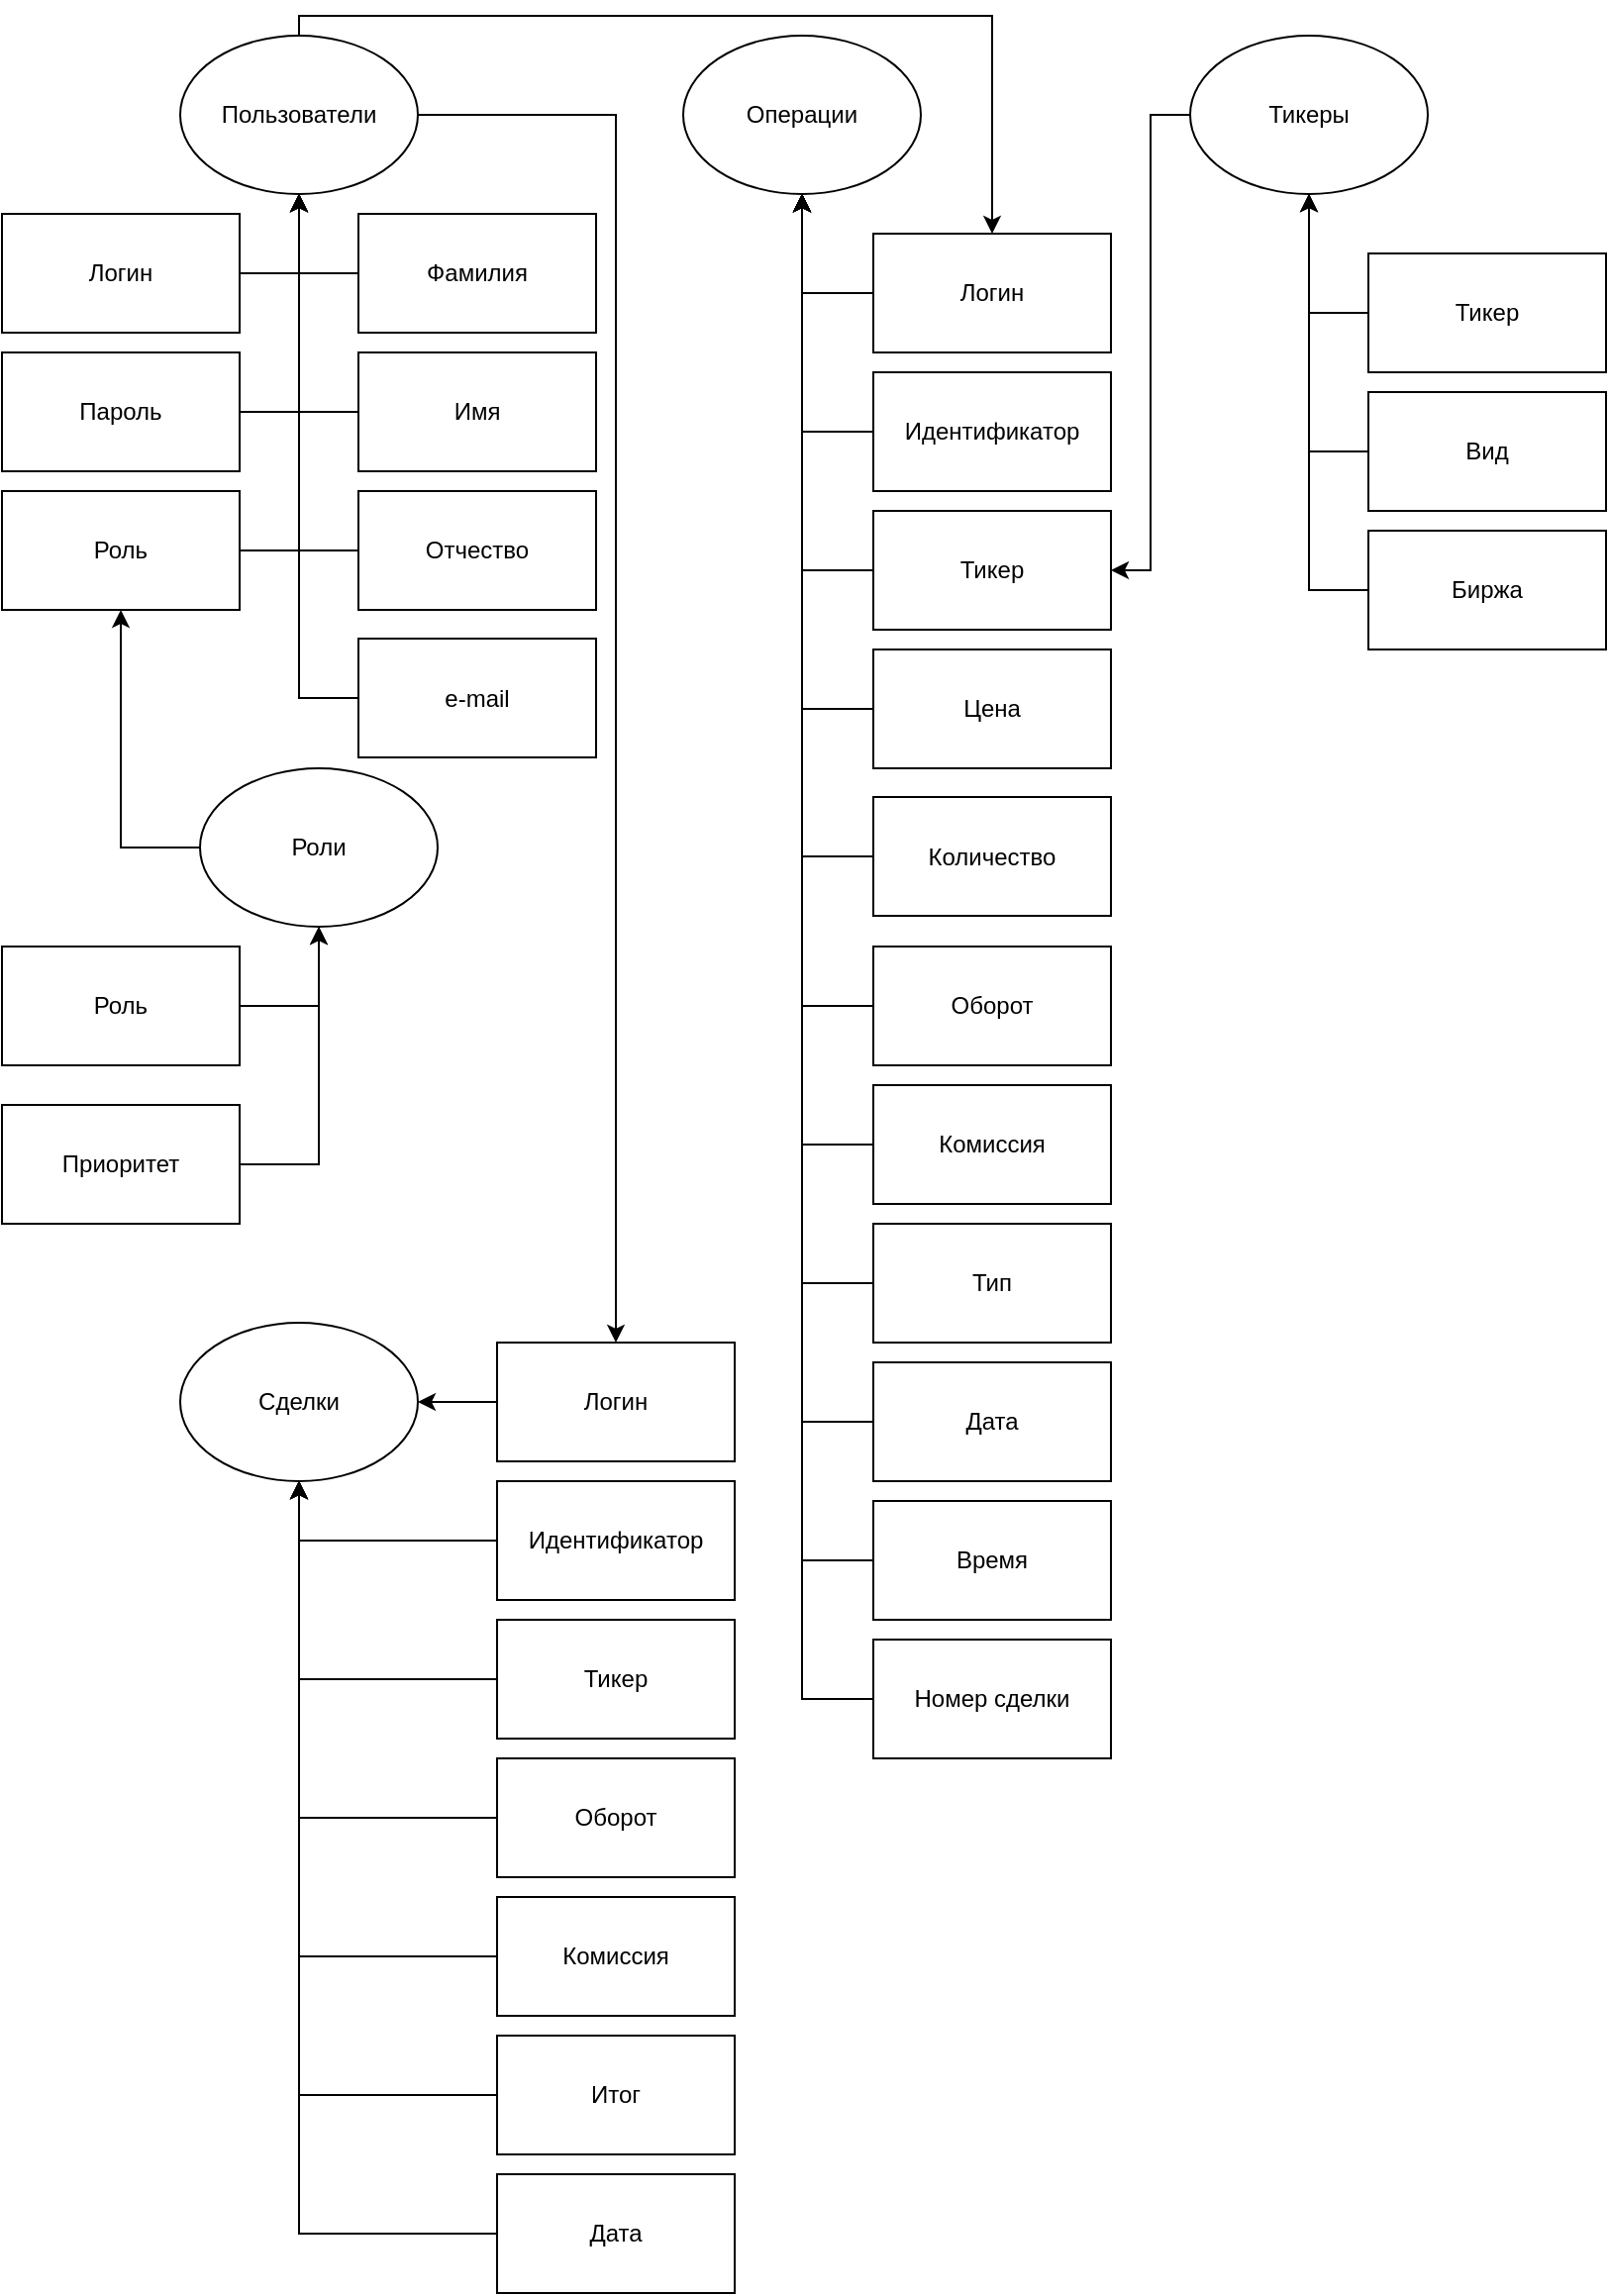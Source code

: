 <mxfile version="25.0.3">
  <diagram name="Страница — 1" id="Is2f2-D6wVsWFYw5bFZH">
    <mxGraphModel dx="1687" dy="921" grid="1" gridSize="10" guides="1" tooltips="1" connect="1" arrows="1" fold="1" page="1" pageScale="1" pageWidth="827" pageHeight="1169" math="0" shadow="0">
      <root>
        <mxCell id="0" />
        <mxCell id="1" parent="0" />
        <mxCell id="DN-N1Pua4XSr7AiHZxMT-4" value="Операции" style="ellipse;whiteSpace=wrap;html=1;" parent="1" vertex="1">
          <mxGeometry x="353" y="30" width="120" height="80" as="geometry" />
        </mxCell>
        <mxCell id="DN-N1Pua4XSr7AiHZxMT-7" style="edgeStyle=orthogonalEdgeStyle;rounded=0;orthogonalLoop=1;jettySize=auto;html=1;exitX=0;exitY=0.5;exitDx=0;exitDy=0;entryX=1;entryY=0.5;entryDx=0;entryDy=0;" parent="1" source="DN-N1Pua4XSr7AiHZxMT-6" target="DN-N1Pua4XSr7AiHZxMT-40" edge="1">
          <mxGeometry relative="1" as="geometry">
            <mxPoint x="479" y="70" as="targetPoint" />
          </mxGeometry>
        </mxCell>
        <mxCell id="DN-N1Pua4XSr7AiHZxMT-6" value="Тикеры" style="ellipse;whiteSpace=wrap;html=1;" parent="1" vertex="1">
          <mxGeometry x="609" y="30" width="120" height="80" as="geometry" />
        </mxCell>
        <mxCell id="DN-N1Pua4XSr7AiHZxMT-9" style="edgeStyle=orthogonalEdgeStyle;rounded=0;orthogonalLoop=1;jettySize=auto;html=1;exitX=0.5;exitY=0;exitDx=0;exitDy=0;entryX=0.5;entryY=0;entryDx=0;entryDy=0;" parent="1" source="DN-N1Pua4XSr7AiHZxMT-8" target="DN-N1Pua4XSr7AiHZxMT-44" edge="1">
          <mxGeometry relative="1" as="geometry">
            <Array as="points">
              <mxPoint x="159" y="20" />
              <mxPoint x="509" y="20" />
            </Array>
          </mxGeometry>
        </mxCell>
        <mxCell id="DN-N1Pua4XSr7AiHZxMT-66" style="edgeStyle=orthogonalEdgeStyle;rounded=0;orthogonalLoop=1;jettySize=auto;html=1;exitX=1;exitY=0.5;exitDx=0;exitDy=0;entryX=0.5;entryY=0;entryDx=0;entryDy=0;" parent="1" source="DN-N1Pua4XSr7AiHZxMT-8" target="DN-N1Pua4XSr7AiHZxMT-65" edge="1">
          <mxGeometry relative="1" as="geometry">
            <Array as="points">
              <mxPoint x="319" y="70" />
              <mxPoint x="319" y="690" />
            </Array>
          </mxGeometry>
        </mxCell>
        <mxCell id="DN-N1Pua4XSr7AiHZxMT-8" value="Пользователи" style="ellipse;whiteSpace=wrap;html=1;" parent="1" vertex="1">
          <mxGeometry x="99" y="30" width="120" height="80" as="geometry" />
        </mxCell>
        <mxCell id="DN-N1Pua4XSr7AiHZxMT-13" style="edgeStyle=orthogonalEdgeStyle;rounded=0;orthogonalLoop=1;jettySize=auto;html=1;exitX=0;exitY=0.5;exitDx=0;exitDy=0;entryX=0.5;entryY=1;entryDx=0;entryDy=0;" parent="1" source="DN-N1Pua4XSr7AiHZxMT-10" target="DN-N1Pua4XSr7AiHZxMT-6" edge="1">
          <mxGeometry relative="1" as="geometry" />
        </mxCell>
        <mxCell id="DN-N1Pua4XSr7AiHZxMT-10" value="Тикер" style="rounded=0;whiteSpace=wrap;html=1;" parent="1" vertex="1">
          <mxGeometry x="699" y="140" width="120" height="60" as="geometry" />
        </mxCell>
        <mxCell id="DN-N1Pua4XSr7AiHZxMT-37" style="edgeStyle=orthogonalEdgeStyle;rounded=0;orthogonalLoop=1;jettySize=auto;html=1;exitX=0;exitY=0.5;exitDx=0;exitDy=0;entryX=0.5;entryY=1;entryDx=0;entryDy=0;" parent="1" source="DN-N1Pua4XSr7AiHZxMT-11" target="DN-N1Pua4XSr7AiHZxMT-6" edge="1">
          <mxGeometry relative="1" as="geometry" />
        </mxCell>
        <mxCell id="DN-N1Pua4XSr7AiHZxMT-11" value="Вид" style="rounded=0;whiteSpace=wrap;html=1;" parent="1" vertex="1">
          <mxGeometry x="699" y="210" width="120" height="60" as="geometry" />
        </mxCell>
        <mxCell id="DN-N1Pua4XSr7AiHZxMT-38" style="edgeStyle=orthogonalEdgeStyle;rounded=0;orthogonalLoop=1;jettySize=auto;html=1;exitX=0;exitY=0.5;exitDx=0;exitDy=0;entryX=0.5;entryY=1;entryDx=0;entryDy=0;" parent="1" source="DN-N1Pua4XSr7AiHZxMT-12" target="DN-N1Pua4XSr7AiHZxMT-6" edge="1">
          <mxGeometry relative="1" as="geometry" />
        </mxCell>
        <mxCell id="DN-N1Pua4XSr7AiHZxMT-12" value="Биржа" style="rounded=0;whiteSpace=wrap;html=1;" parent="1" vertex="1">
          <mxGeometry x="699" y="280" width="120" height="60" as="geometry" />
        </mxCell>
        <mxCell id="DN-N1Pua4XSr7AiHZxMT-19" style="edgeStyle=orthogonalEdgeStyle;rounded=0;orthogonalLoop=1;jettySize=auto;html=1;exitX=1;exitY=0.5;exitDx=0;exitDy=0;entryX=0.5;entryY=1;entryDx=0;entryDy=0;" parent="1" source="DN-N1Pua4XSr7AiHZxMT-16" target="DN-N1Pua4XSr7AiHZxMT-8" edge="1">
          <mxGeometry relative="1" as="geometry" />
        </mxCell>
        <mxCell id="DN-N1Pua4XSr7AiHZxMT-16" value="Логин" style="rounded=0;whiteSpace=wrap;html=1;" parent="1" vertex="1">
          <mxGeometry x="9" y="120" width="120" height="60" as="geometry" />
        </mxCell>
        <mxCell id="DN-N1Pua4XSr7AiHZxMT-20" style="edgeStyle=orthogonalEdgeStyle;rounded=0;orthogonalLoop=1;jettySize=auto;html=1;exitX=1;exitY=0.5;exitDx=0;exitDy=0;entryX=0.5;entryY=1;entryDx=0;entryDy=0;" parent="1" source="DN-N1Pua4XSr7AiHZxMT-17" target="DN-N1Pua4XSr7AiHZxMT-8" edge="1">
          <mxGeometry relative="1" as="geometry" />
        </mxCell>
        <mxCell id="DN-N1Pua4XSr7AiHZxMT-17" value="Пароль" style="rounded=0;whiteSpace=wrap;html=1;" parent="1" vertex="1">
          <mxGeometry x="9" y="190" width="120" height="60" as="geometry" />
        </mxCell>
        <mxCell id="DN-N1Pua4XSr7AiHZxMT-21" style="edgeStyle=orthogonalEdgeStyle;rounded=0;orthogonalLoop=1;jettySize=auto;html=1;exitX=1;exitY=0.5;exitDx=0;exitDy=0;entryX=0.5;entryY=1;entryDx=0;entryDy=0;" parent="1" source="DN-N1Pua4XSr7AiHZxMT-18" target="DN-N1Pua4XSr7AiHZxMT-8" edge="1">
          <mxGeometry relative="1" as="geometry" />
        </mxCell>
        <mxCell id="DN-N1Pua4XSr7AiHZxMT-18" value="Роль" style="rounded=0;whiteSpace=wrap;html=1;" parent="1" vertex="1">
          <mxGeometry x="9" y="260" width="120" height="60" as="geometry" />
        </mxCell>
        <mxCell id="DN-N1Pua4XSr7AiHZxMT-23" style="edgeStyle=orthogonalEdgeStyle;rounded=0;orthogonalLoop=1;jettySize=auto;html=1;exitX=0;exitY=0.5;exitDx=0;exitDy=0;entryX=0.5;entryY=1;entryDx=0;entryDy=0;" parent="1" source="DN-N1Pua4XSr7AiHZxMT-22" target="DN-N1Pua4XSr7AiHZxMT-18" edge="1">
          <mxGeometry relative="1" as="geometry" />
        </mxCell>
        <mxCell id="DN-N1Pua4XSr7AiHZxMT-22" value="Роли" style="ellipse;whiteSpace=wrap;html=1;" parent="1" vertex="1">
          <mxGeometry x="109" y="400" width="120" height="80" as="geometry" />
        </mxCell>
        <mxCell id="DN-N1Pua4XSr7AiHZxMT-26" style="edgeStyle=orthogonalEdgeStyle;rounded=0;orthogonalLoop=1;jettySize=auto;html=1;exitX=1;exitY=0.5;exitDx=0;exitDy=0;entryX=0.5;entryY=1;entryDx=0;entryDy=0;" parent="1" source="DN-N1Pua4XSr7AiHZxMT-24" target="DN-N1Pua4XSr7AiHZxMT-22" edge="1">
          <mxGeometry relative="1" as="geometry" />
        </mxCell>
        <mxCell id="DN-N1Pua4XSr7AiHZxMT-24" value="Роль" style="rounded=0;whiteSpace=wrap;html=1;" parent="1" vertex="1">
          <mxGeometry x="9" y="490" width="120" height="60" as="geometry" />
        </mxCell>
        <mxCell id="DN-N1Pua4XSr7AiHZxMT-27" style="edgeStyle=orthogonalEdgeStyle;rounded=0;orthogonalLoop=1;jettySize=auto;html=1;exitX=1;exitY=0.5;exitDx=0;exitDy=0;entryX=0.5;entryY=1;entryDx=0;entryDy=0;" parent="1" source="DN-N1Pua4XSr7AiHZxMT-25" target="DN-N1Pua4XSr7AiHZxMT-22" edge="1">
          <mxGeometry relative="1" as="geometry" />
        </mxCell>
        <mxCell id="DN-N1Pua4XSr7AiHZxMT-25" value="Приоритет" style="rounded=0;whiteSpace=wrap;html=1;" parent="1" vertex="1">
          <mxGeometry x="9" y="570" width="120" height="60" as="geometry" />
        </mxCell>
        <mxCell id="DN-N1Pua4XSr7AiHZxMT-33" style="edgeStyle=orthogonalEdgeStyle;rounded=0;orthogonalLoop=1;jettySize=auto;html=1;exitX=0;exitY=0.5;exitDx=0;exitDy=0;entryX=0.5;entryY=1;entryDx=0;entryDy=0;" parent="1" source="DN-N1Pua4XSr7AiHZxMT-28" target="DN-N1Pua4XSr7AiHZxMT-8" edge="1">
          <mxGeometry relative="1" as="geometry" />
        </mxCell>
        <mxCell id="DN-N1Pua4XSr7AiHZxMT-28" value="Фамилия" style="rounded=0;whiteSpace=wrap;html=1;" parent="1" vertex="1">
          <mxGeometry x="189" y="120" width="120" height="60" as="geometry" />
        </mxCell>
        <mxCell id="DN-N1Pua4XSr7AiHZxMT-32" style="edgeStyle=orthogonalEdgeStyle;rounded=0;orthogonalLoop=1;jettySize=auto;html=1;exitX=0;exitY=0.5;exitDx=0;exitDy=0;entryX=0.5;entryY=1;entryDx=0;entryDy=0;" parent="1" source="DN-N1Pua4XSr7AiHZxMT-29" target="DN-N1Pua4XSr7AiHZxMT-8" edge="1">
          <mxGeometry relative="1" as="geometry" />
        </mxCell>
        <mxCell id="DN-N1Pua4XSr7AiHZxMT-29" value="Имя" style="rounded=0;whiteSpace=wrap;html=1;" parent="1" vertex="1">
          <mxGeometry x="189" y="190" width="120" height="60" as="geometry" />
        </mxCell>
        <mxCell id="DN-N1Pua4XSr7AiHZxMT-31" style="edgeStyle=orthogonalEdgeStyle;rounded=0;orthogonalLoop=1;jettySize=auto;html=1;exitX=0;exitY=0.5;exitDx=0;exitDy=0;entryX=0.5;entryY=1;entryDx=0;entryDy=0;" parent="1" source="DN-N1Pua4XSr7AiHZxMT-30" target="DN-N1Pua4XSr7AiHZxMT-8" edge="1">
          <mxGeometry relative="1" as="geometry" />
        </mxCell>
        <mxCell id="DN-N1Pua4XSr7AiHZxMT-30" value="Отчество" style="rounded=0;whiteSpace=wrap;html=1;" parent="1" vertex="1">
          <mxGeometry x="189" y="260" width="120" height="60" as="geometry" />
        </mxCell>
        <mxCell id="DN-N1Pua4XSr7AiHZxMT-35" style="edgeStyle=orthogonalEdgeStyle;rounded=0;orthogonalLoop=1;jettySize=auto;html=1;exitX=0;exitY=0.5;exitDx=0;exitDy=0;entryX=0.5;entryY=1;entryDx=0;entryDy=0;" parent="1" source="DN-N1Pua4XSr7AiHZxMT-34" target="DN-N1Pua4XSr7AiHZxMT-8" edge="1">
          <mxGeometry relative="1" as="geometry" />
        </mxCell>
        <mxCell id="DN-N1Pua4XSr7AiHZxMT-34" value="e-mail" style="rounded=0;whiteSpace=wrap;html=1;" parent="1" vertex="1">
          <mxGeometry x="189" y="334.5" width="120" height="60" as="geometry" />
        </mxCell>
        <mxCell id="DN-N1Pua4XSr7AiHZxMT-46" style="edgeStyle=orthogonalEdgeStyle;rounded=0;orthogonalLoop=1;jettySize=auto;html=1;exitX=0;exitY=0.5;exitDx=0;exitDy=0;entryX=0.5;entryY=1;entryDx=0;entryDy=0;" parent="1" source="DN-N1Pua4XSr7AiHZxMT-39" target="DN-N1Pua4XSr7AiHZxMT-4" edge="1">
          <mxGeometry relative="1" as="geometry" />
        </mxCell>
        <mxCell id="DN-N1Pua4XSr7AiHZxMT-39" value="Идентификатор" style="rounded=0;whiteSpace=wrap;html=1;" parent="1" vertex="1">
          <mxGeometry x="449" y="200" width="120" height="60" as="geometry" />
        </mxCell>
        <mxCell id="DN-N1Pua4XSr7AiHZxMT-48" style="edgeStyle=orthogonalEdgeStyle;rounded=0;orthogonalLoop=1;jettySize=auto;html=1;exitX=0;exitY=0.5;exitDx=0;exitDy=0;entryX=0.5;entryY=1;entryDx=0;entryDy=0;" parent="1" source="DN-N1Pua4XSr7AiHZxMT-40" target="DN-N1Pua4XSr7AiHZxMT-4" edge="1">
          <mxGeometry relative="1" as="geometry" />
        </mxCell>
        <mxCell id="DN-N1Pua4XSr7AiHZxMT-40" value="Тикер" style="rounded=0;whiteSpace=wrap;html=1;" parent="1" vertex="1">
          <mxGeometry x="449" y="270" width="120" height="60" as="geometry" />
        </mxCell>
        <mxCell id="DN-N1Pua4XSr7AiHZxMT-49" style="edgeStyle=orthogonalEdgeStyle;rounded=0;orthogonalLoop=1;jettySize=auto;html=1;exitX=0;exitY=0.5;exitDx=0;exitDy=0;entryX=0.5;entryY=1;entryDx=0;entryDy=0;" parent="1" source="DN-N1Pua4XSr7AiHZxMT-41" target="DN-N1Pua4XSr7AiHZxMT-4" edge="1">
          <mxGeometry relative="1" as="geometry" />
        </mxCell>
        <mxCell id="DN-N1Pua4XSr7AiHZxMT-41" value="Цена" style="rounded=0;whiteSpace=wrap;html=1;" parent="1" vertex="1">
          <mxGeometry x="449" y="340" width="120" height="60" as="geometry" />
        </mxCell>
        <mxCell id="DN-N1Pua4XSr7AiHZxMT-51" style="edgeStyle=orthogonalEdgeStyle;rounded=0;orthogonalLoop=1;jettySize=auto;html=1;exitX=0;exitY=0.5;exitDx=0;exitDy=0;entryX=0.5;entryY=1;entryDx=0;entryDy=0;" parent="1" source="DN-N1Pua4XSr7AiHZxMT-42" target="DN-N1Pua4XSr7AiHZxMT-4" edge="1">
          <mxGeometry relative="1" as="geometry" />
        </mxCell>
        <mxCell id="DN-N1Pua4XSr7AiHZxMT-42" value="Количество" style="rounded=0;whiteSpace=wrap;html=1;" parent="1" vertex="1">
          <mxGeometry x="449" y="414.5" width="120" height="60" as="geometry" />
        </mxCell>
        <mxCell id="DN-N1Pua4XSr7AiHZxMT-52" style="edgeStyle=orthogonalEdgeStyle;rounded=0;orthogonalLoop=1;jettySize=auto;html=1;exitX=0;exitY=0.5;exitDx=0;exitDy=0;entryX=0.5;entryY=1;entryDx=0;entryDy=0;" parent="1" source="DN-N1Pua4XSr7AiHZxMT-43" target="DN-N1Pua4XSr7AiHZxMT-4" edge="1">
          <mxGeometry relative="1" as="geometry" />
        </mxCell>
        <mxCell id="DN-N1Pua4XSr7AiHZxMT-43" value="Оборот" style="rounded=0;whiteSpace=wrap;html=1;" parent="1" vertex="1">
          <mxGeometry x="449" y="490" width="120" height="60" as="geometry" />
        </mxCell>
        <mxCell id="DN-N1Pua4XSr7AiHZxMT-45" style="edgeStyle=orthogonalEdgeStyle;rounded=0;orthogonalLoop=1;jettySize=auto;html=1;exitX=0;exitY=0.5;exitDx=0;exitDy=0;entryX=0.5;entryY=1;entryDx=0;entryDy=0;" parent="1" source="DN-N1Pua4XSr7AiHZxMT-44" target="DN-N1Pua4XSr7AiHZxMT-4" edge="1">
          <mxGeometry relative="1" as="geometry" />
        </mxCell>
        <mxCell id="DN-N1Pua4XSr7AiHZxMT-44" value="Логин" style="rounded=0;whiteSpace=wrap;html=1;" parent="1" vertex="1">
          <mxGeometry x="449" y="130" width="120" height="60" as="geometry" />
        </mxCell>
        <mxCell id="DN-N1Pua4XSr7AiHZxMT-54" style="edgeStyle=orthogonalEdgeStyle;rounded=0;orthogonalLoop=1;jettySize=auto;html=1;exitX=0;exitY=0.5;exitDx=0;exitDy=0;entryX=0.5;entryY=1;entryDx=0;entryDy=0;" parent="1" source="DN-N1Pua4XSr7AiHZxMT-53" target="DN-N1Pua4XSr7AiHZxMT-4" edge="1">
          <mxGeometry relative="1" as="geometry" />
        </mxCell>
        <mxCell id="DN-N1Pua4XSr7AiHZxMT-53" value="Тип" style="rounded=0;whiteSpace=wrap;html=1;" parent="1" vertex="1">
          <mxGeometry x="449" y="630" width="120" height="60" as="geometry" />
        </mxCell>
        <mxCell id="DN-N1Pua4XSr7AiHZxMT-58" style="edgeStyle=orthogonalEdgeStyle;rounded=0;orthogonalLoop=1;jettySize=auto;html=1;exitX=0;exitY=0.5;exitDx=0;exitDy=0;entryX=0.5;entryY=1;entryDx=0;entryDy=0;" parent="1" source="DN-N1Pua4XSr7AiHZxMT-55" target="DN-N1Pua4XSr7AiHZxMT-4" edge="1">
          <mxGeometry relative="1" as="geometry" />
        </mxCell>
        <mxCell id="DN-N1Pua4XSr7AiHZxMT-55" value="Дата" style="rounded=0;whiteSpace=wrap;html=1;" parent="1" vertex="1">
          <mxGeometry x="449" y="700" width="120" height="60" as="geometry" />
        </mxCell>
        <mxCell id="DN-N1Pua4XSr7AiHZxMT-57" style="edgeStyle=orthogonalEdgeStyle;rounded=0;orthogonalLoop=1;jettySize=auto;html=1;exitX=0;exitY=0.5;exitDx=0;exitDy=0;entryX=0.5;entryY=1;entryDx=0;entryDy=0;" parent="1" source="DN-N1Pua4XSr7AiHZxMT-56" target="DN-N1Pua4XSr7AiHZxMT-4" edge="1">
          <mxGeometry relative="1" as="geometry" />
        </mxCell>
        <mxCell id="DN-N1Pua4XSr7AiHZxMT-56" value="Время" style="rounded=0;whiteSpace=wrap;html=1;" parent="1" vertex="1">
          <mxGeometry x="449" y="770" width="120" height="60" as="geometry" />
        </mxCell>
        <mxCell id="DN-N1Pua4XSr7AiHZxMT-61" style="edgeStyle=orthogonalEdgeStyle;rounded=0;orthogonalLoop=1;jettySize=auto;html=1;exitX=0;exitY=0.5;exitDx=0;exitDy=0;entryX=0.5;entryY=1;entryDx=0;entryDy=0;" parent="1" source="DN-N1Pua4XSr7AiHZxMT-60" target="DN-N1Pua4XSr7AiHZxMT-4" edge="1">
          <mxGeometry relative="1" as="geometry" />
        </mxCell>
        <mxCell id="DN-N1Pua4XSr7AiHZxMT-60" value="Комиссия" style="rounded=0;whiteSpace=wrap;html=1;" parent="1" vertex="1">
          <mxGeometry x="449" y="560" width="120" height="60" as="geometry" />
        </mxCell>
        <mxCell id="DN-N1Pua4XSr7AiHZxMT-62" value="Сделки" style="ellipse;whiteSpace=wrap;html=1;" parent="1" vertex="1">
          <mxGeometry x="99" y="680" width="120" height="80" as="geometry" />
        </mxCell>
        <mxCell id="DN-N1Pua4XSr7AiHZxMT-64" style="edgeStyle=orthogonalEdgeStyle;rounded=0;orthogonalLoop=1;jettySize=auto;html=1;exitX=0;exitY=0.5;exitDx=0;exitDy=0;entryX=0.5;entryY=1;entryDx=0;entryDy=0;" parent="1" source="DN-N1Pua4XSr7AiHZxMT-63" target="DN-N1Pua4XSr7AiHZxMT-4" edge="1">
          <mxGeometry relative="1" as="geometry" />
        </mxCell>
        <mxCell id="DN-N1Pua4XSr7AiHZxMT-63" value="Номер сделки" style="rounded=0;whiteSpace=wrap;html=1;" parent="1" vertex="1">
          <mxGeometry x="449" y="840" width="120" height="60" as="geometry" />
        </mxCell>
        <mxCell id="DN-N1Pua4XSr7AiHZxMT-67" style="edgeStyle=orthogonalEdgeStyle;rounded=0;orthogonalLoop=1;jettySize=auto;html=1;exitX=0;exitY=0.5;exitDx=0;exitDy=0;entryX=1;entryY=0.5;entryDx=0;entryDy=0;" parent="1" source="DN-N1Pua4XSr7AiHZxMT-65" target="DN-N1Pua4XSr7AiHZxMT-62" edge="1">
          <mxGeometry relative="1" as="geometry" />
        </mxCell>
        <mxCell id="DN-N1Pua4XSr7AiHZxMT-65" value="Логин" style="rounded=0;whiteSpace=wrap;html=1;" parent="1" vertex="1">
          <mxGeometry x="259" y="690" width="120" height="60" as="geometry" />
        </mxCell>
        <mxCell id="DN-N1Pua4XSr7AiHZxMT-74" style="edgeStyle=orthogonalEdgeStyle;rounded=0;orthogonalLoop=1;jettySize=auto;html=1;exitX=0;exitY=0.5;exitDx=0;exitDy=0;entryX=0.5;entryY=1;entryDx=0;entryDy=0;" parent="1" source="DN-N1Pua4XSr7AiHZxMT-68" target="DN-N1Pua4XSr7AiHZxMT-62" edge="1">
          <mxGeometry relative="1" as="geometry" />
        </mxCell>
        <mxCell id="DN-N1Pua4XSr7AiHZxMT-68" value="Идентификатор" style="rounded=0;whiteSpace=wrap;html=1;" parent="1" vertex="1">
          <mxGeometry x="259" y="760" width="120" height="60" as="geometry" />
        </mxCell>
        <mxCell id="DN-N1Pua4XSr7AiHZxMT-76" style="edgeStyle=orthogonalEdgeStyle;rounded=0;orthogonalLoop=1;jettySize=auto;html=1;exitX=0;exitY=0.5;exitDx=0;exitDy=0;entryX=0.5;entryY=1;entryDx=0;entryDy=0;" parent="1" source="DN-N1Pua4XSr7AiHZxMT-70" target="DN-N1Pua4XSr7AiHZxMT-62" edge="1">
          <mxGeometry relative="1" as="geometry" />
        </mxCell>
        <mxCell id="DN-N1Pua4XSr7AiHZxMT-70" value="Оборот" style="rounded=0;whiteSpace=wrap;html=1;" parent="1" vertex="1">
          <mxGeometry x="259" y="900" width="120" height="60" as="geometry" />
        </mxCell>
        <mxCell id="DN-N1Pua4XSr7AiHZxMT-77" style="edgeStyle=orthogonalEdgeStyle;rounded=0;orthogonalLoop=1;jettySize=auto;html=1;exitX=0;exitY=0.5;exitDx=0;exitDy=0;entryX=0.5;entryY=1;entryDx=0;entryDy=0;" parent="1" source="DN-N1Pua4XSr7AiHZxMT-71" target="DN-N1Pua4XSr7AiHZxMT-62" edge="1">
          <mxGeometry relative="1" as="geometry" />
        </mxCell>
        <mxCell id="DN-N1Pua4XSr7AiHZxMT-71" value="Комиссия" style="rounded=0;whiteSpace=wrap;html=1;" parent="1" vertex="1">
          <mxGeometry x="259" y="970" width="120" height="60" as="geometry" />
        </mxCell>
        <mxCell id="DN-N1Pua4XSr7AiHZxMT-75" style="edgeStyle=orthogonalEdgeStyle;rounded=0;orthogonalLoop=1;jettySize=auto;html=1;exitX=0;exitY=0.5;exitDx=0;exitDy=0;entryX=0.5;entryY=1;entryDx=0;entryDy=0;" parent="1" source="DN-N1Pua4XSr7AiHZxMT-72" target="DN-N1Pua4XSr7AiHZxMT-62" edge="1">
          <mxGeometry relative="1" as="geometry">
            <mxPoint x="160" y="760" as="targetPoint" />
          </mxGeometry>
        </mxCell>
        <mxCell id="DN-N1Pua4XSr7AiHZxMT-72" value="Тикер" style="rounded=0;whiteSpace=wrap;html=1;" parent="1" vertex="1">
          <mxGeometry x="259" y="830" width="120" height="60" as="geometry" />
        </mxCell>
        <mxCell id="DN-N1Pua4XSr7AiHZxMT-78" style="edgeStyle=orthogonalEdgeStyle;rounded=0;orthogonalLoop=1;jettySize=auto;html=1;exitX=0;exitY=0.5;exitDx=0;exitDy=0;entryX=0.5;entryY=1;entryDx=0;entryDy=0;" parent="1" source="DN-N1Pua4XSr7AiHZxMT-73" target="DN-N1Pua4XSr7AiHZxMT-62" edge="1">
          <mxGeometry relative="1" as="geometry" />
        </mxCell>
        <mxCell id="DN-N1Pua4XSr7AiHZxMT-73" value="Итог" style="rounded=0;whiteSpace=wrap;html=1;" parent="1" vertex="1">
          <mxGeometry x="259" y="1040" width="120" height="60" as="geometry" />
        </mxCell>
        <mxCell id="56myFSbxQyXPQFi2l7sA-2" style="edgeStyle=orthogonalEdgeStyle;rounded=0;orthogonalLoop=1;jettySize=auto;html=1;exitX=0;exitY=0.5;exitDx=0;exitDy=0;entryX=0.5;entryY=1;entryDx=0;entryDy=0;" edge="1" parent="1" source="56myFSbxQyXPQFi2l7sA-1" target="DN-N1Pua4XSr7AiHZxMT-62">
          <mxGeometry relative="1" as="geometry" />
        </mxCell>
        <mxCell id="56myFSbxQyXPQFi2l7sA-1" value="Дата" style="rounded=0;whiteSpace=wrap;html=1;" vertex="1" parent="1">
          <mxGeometry x="259" y="1110" width="120" height="60" as="geometry" />
        </mxCell>
      </root>
    </mxGraphModel>
  </diagram>
</mxfile>
